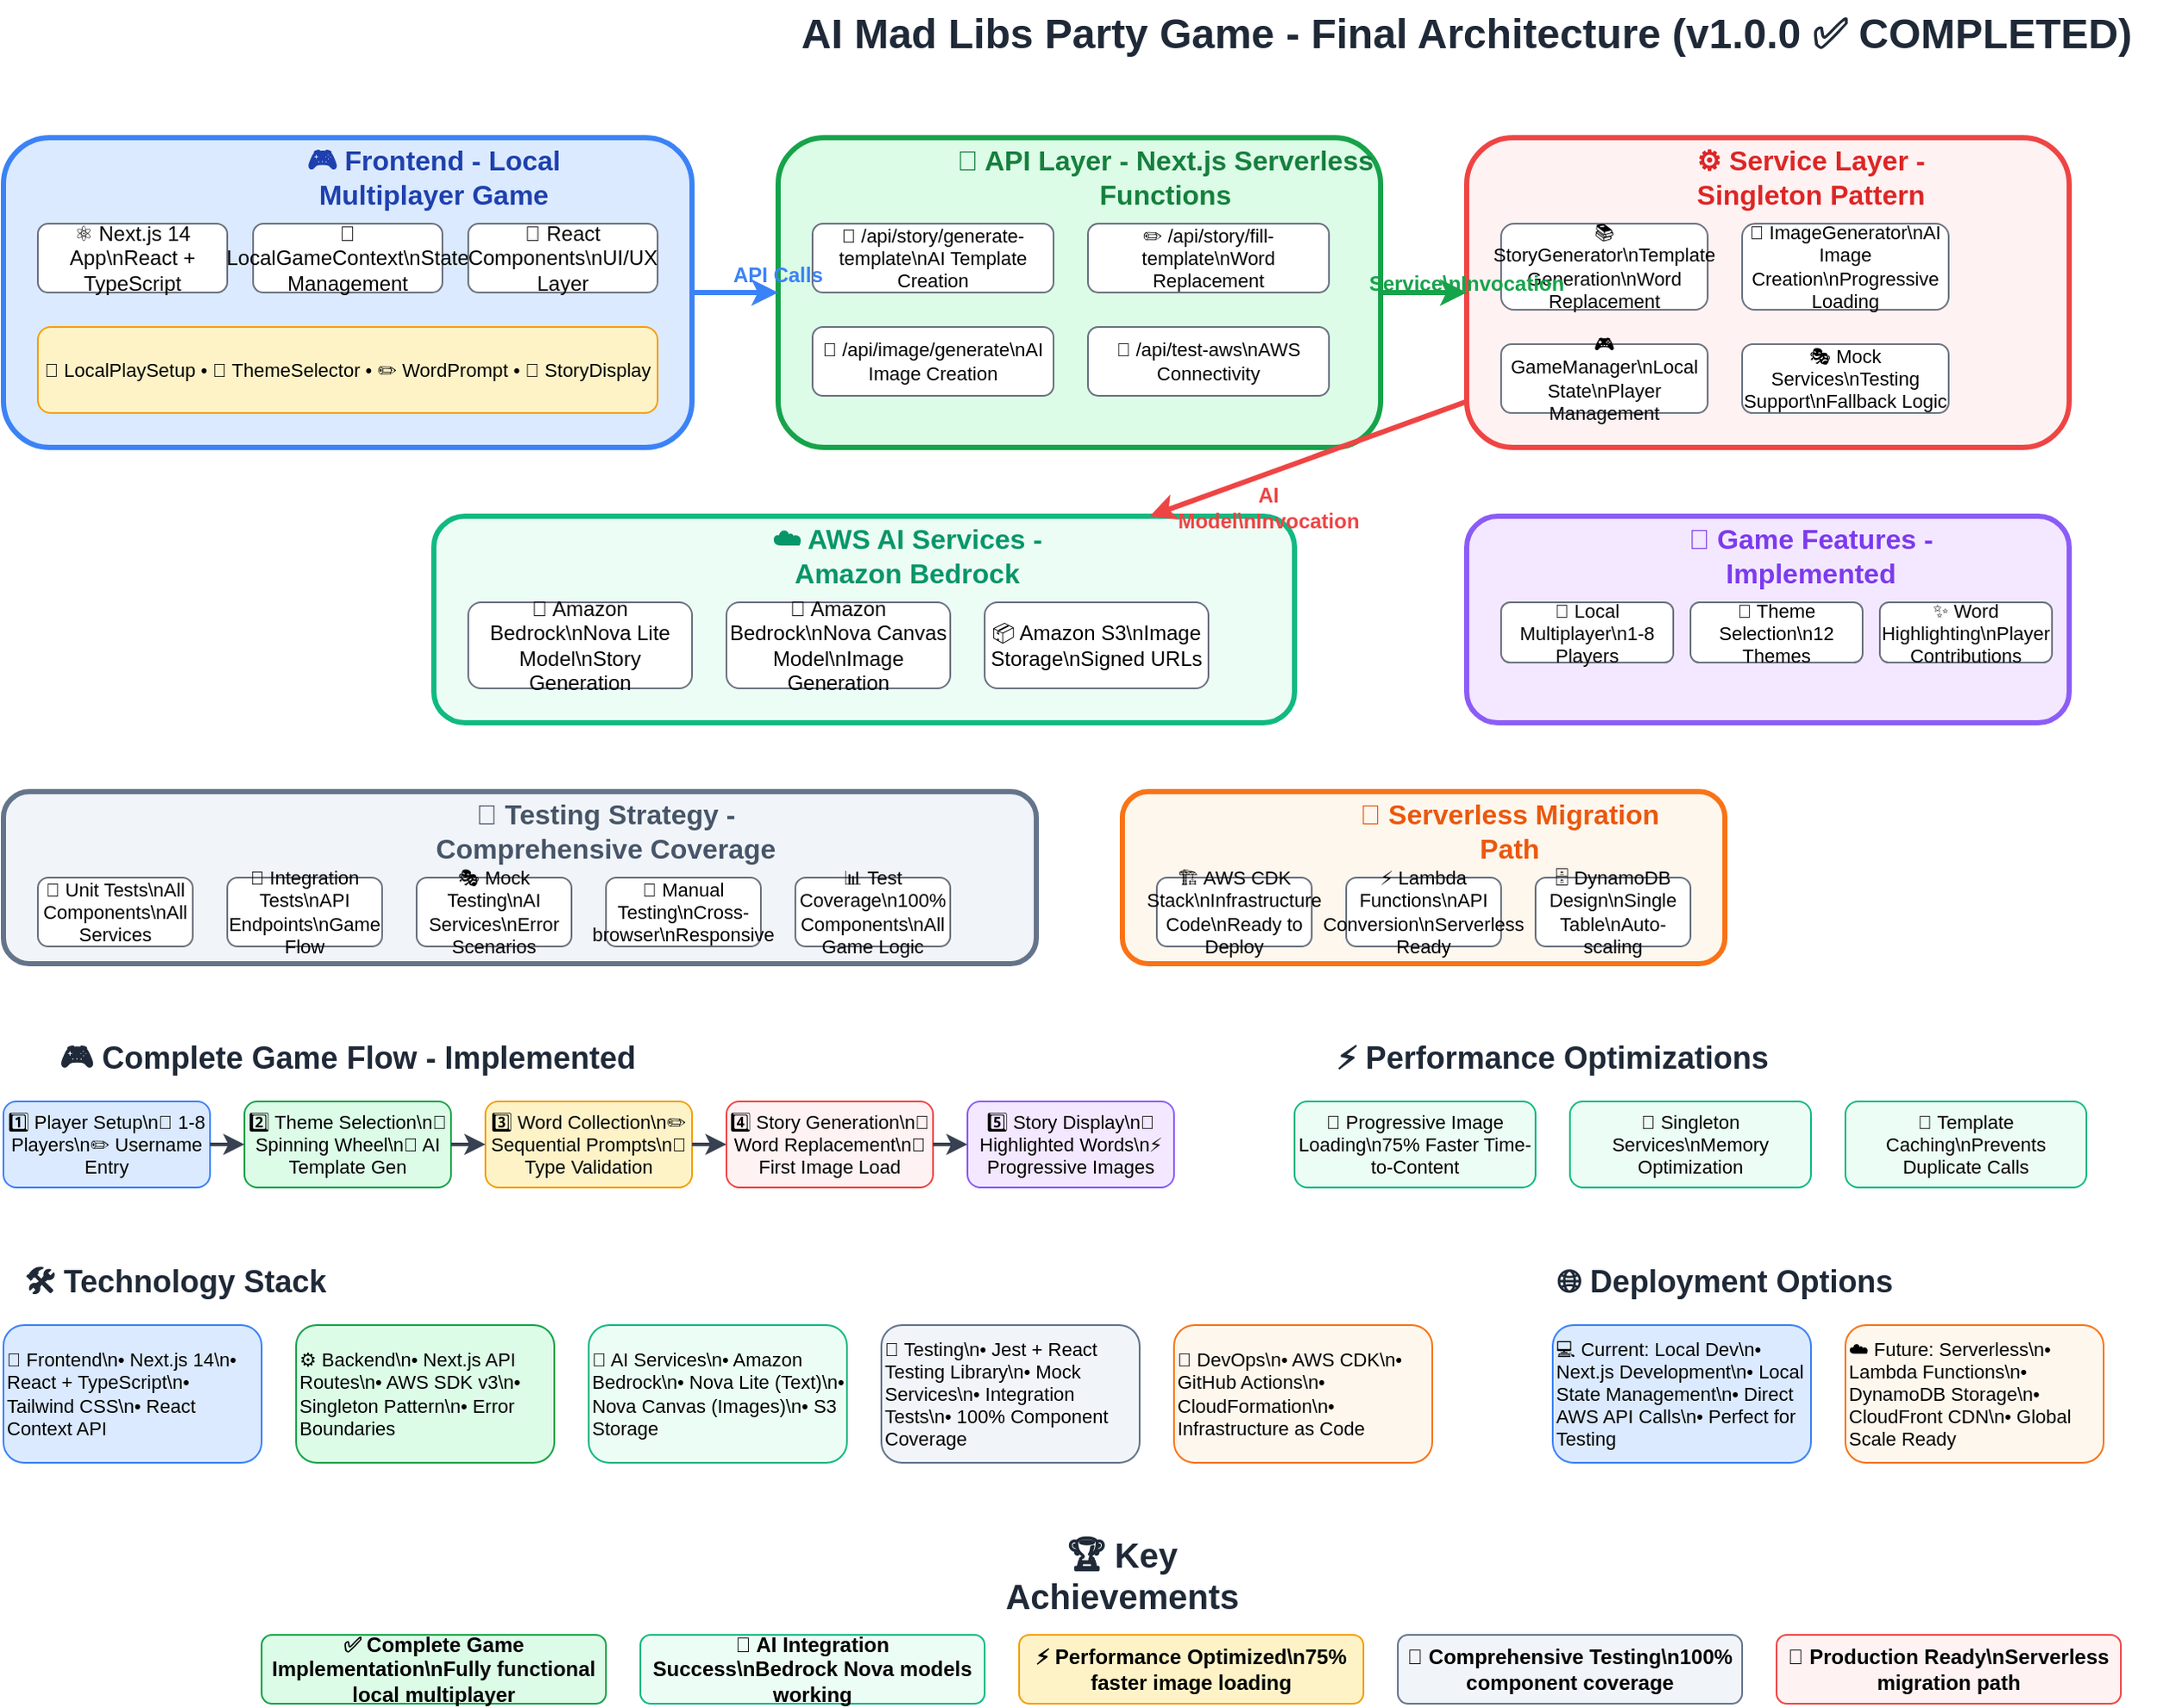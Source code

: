 <mxfile version="22.1.16" type="device">
  <diagram name="AI Mad Libs Final Architecture" id="final-architecture">
    <mxGraphModel dx="2200" dy="1300" grid="1" gridSize="10" guides="1" tooltips="1" connect="1" arrows="1" fold="1" page="1" pageScale="1" pageWidth="1800" pageHeight="1400" math="0" shadow="0">
      <root>
        <mxCell id="0" />
        <mxCell id="1" parent="0" />
        
        <!-- Title -->
        <mxCell id="title" value="AI Mad Libs Party Game - Final Architecture (v1.0.0 ✅ COMPLETED)" style="text;html=1;strokeColor=none;fillColor=none;align=center;verticalAlign=middle;whiteSpace=wrap;rounded=0;fontSize=24;fontStyle=1;fontColor=#1f2937;" vertex="1" parent="1">
          <mxGeometry x="500" y="20" width="800" height="40" as="geometry" />
        </mxCell>
        
        <!-- Frontend Layer -->
        <mxCell id="frontend-layer" value="" style="rounded=1;whiteSpace=wrap;html=1;fillColor=#dbeafe;strokeColor=#3b82f6;strokeWidth=3;" vertex="1" parent="1">
          <mxGeometry x="50" y="100" width="400" height="180" as="geometry" />
        </mxCell>
        <mxCell id="frontend-label" value="🎮 Frontend - Local Multiplayer Game" style="text;html=1;strokeColor=none;fillColor=none;align=center;verticalAlign=middle;whiteSpace=wrap;rounded=0;fontSize=16;fontStyle=1;fontColor=#1e40af;" vertex="1" parent="1">
          <mxGeometry x="200" y="110" width="200" height="25" as="geometry" />
        </mxCell>
        
        <mxCell id="nextjs-app" value="⚛️ Next.js 14 App\nReact + TypeScript" style="rounded=1;whiteSpace=wrap;html=1;fillColor=#ffffff;strokeColor=#6b7280;fontSize=12;" vertex="1" parent="1">
          <mxGeometry x="70" y="150" width="110" height="40" as="geometry" />
        </mxCell>
        
        <mxCell id="local-context" value="🎯 LocalGameContext\nState Management" style="rounded=1;whiteSpace=wrap;html=1;fillColor=#ffffff;strokeColor=#6b7280;fontSize=12;" vertex="1" parent="1">
          <mxGeometry x="195" y="150" width="110" height="40" as="geometry" />
        </mxCell>
        
        <mxCell id="react-components" value="🧩 React Components\nUI/UX Layer" style="rounded=1;whiteSpace=wrap;html=1;fillColor=#ffffff;strokeColor=#6b7280;fontSize=12;" vertex="1" parent="1">
          <mxGeometry x="320" y="150" width="110" height="40" as="geometry" />
        </mxCell>
        
        <mxCell id="game-components" value="🎲 LocalPlaySetup • 🎨 ThemeSelector • ✏️ WordPrompt • 📖 StoryDisplay" style="rounded=1;whiteSpace=wrap;html=1;fillColor=#fef3c7;strokeColor=#f59e0b;fontSize=11;" vertex="1" parent="1">
          <mxGeometry x="70" y="210" width="360" height="50" as="geometry" />
        </mxCell>
        
        <!-- API Layer -->
        <mxCell id="api-layer" value="" style="rounded=1;whiteSpace=wrap;html=1;fillColor=#dcfce7;strokeColor=#16a34a;strokeWidth=3;" vertex="1" parent="1">
          <mxGeometry x="500" y="100" width="350" height="180" as="geometry" />
        </mxCell>
        <mxCell id="api-label" value="🚪 API Layer - Next.js Serverless Functions" style="text;html=1;strokeColor=none;fillColor=none;align=center;verticalAlign=middle;whiteSpace=wrap;rounded=0;fontSize=16;fontStyle=1;fontColor=#15803d;" vertex="1" parent="1">
          <mxGeometry x="600" y="110" width="250" height="25" as="geometry" />
        </mxCell>
        
        <mxCell id="story-gen-api" value="📝 /api/story/generate-template\nAI Template Creation" style="rounded=1;whiteSpace=wrap;html=1;fillColor=#ffffff;strokeColor=#6b7280;fontSize=11;" vertex="1" parent="1">
          <mxGeometry x="520" y="150" width="140" height="40" as="geometry" />
        </mxCell>
        
        <mxCell id="story-fill-api" value="✏️ /api/story/fill-template\nWord Replacement" style="rounded=1;whiteSpace=wrap;html=1;fillColor=#ffffff;strokeColor=#6b7280;fontSize=11;" vertex="1" parent="1">
          <mxGeometry x="680" y="150" width="140" height="40" as="geometry" />
        </mxCell>
        
        <mxCell id="image-gen-api" value="🎨 /api/image/generate\nAI Image Creation" style="rounded=1;whiteSpace=wrap;html=1;fillColor=#ffffff;strokeColor=#6b7280;fontSize=11;" vertex="1" parent="1">
          <mxGeometry x="520" y="210" width="140" height="40" as="geometry" />
        </mxCell>
        
        <mxCell id="test-aws-api" value="🔧 /api/test-aws\nAWS Connectivity" style="rounded=1;whiteSpace=wrap;html=1;fillColor=#ffffff;strokeColor=#6b7280;fontSize=11;" vertex="1" parent="1">
          <mxGeometry x="680" y="210" width="140" height="40" as="geometry" />
        </mxCell>
        
        <!-- Service Layer -->
        <mxCell id="service-layer" value="" style="rounded=1;whiteSpace=wrap;html=1;fillColor=#fef2f2;strokeColor=#ef4444;strokeWidth=3;" vertex="1" parent="1">
          <mxGeometry x="900" y="100" width="350" height="180" as="geometry" />
        </mxCell>
        <mxCell id="service-label" value="⚙️ Service Layer - Singleton Pattern" style="text;html=1;strokeColor=none;fillColor=none;align=center;verticalAlign=middle;whiteSpace=wrap;rounded=0;fontSize=16;fontStyle=1;fontColor=#dc2626;" vertex="1" parent="1">
          <mxGeometry x="1000" y="110" width="200" height="25" as="geometry" />
        </mxCell>
        
        <mxCell id="story-generator" value="📚 StoryGenerator\nTemplate Generation\nWord Replacement" style="rounded=1;whiteSpace=wrap;html=1;fillColor=#ffffff;strokeColor=#6b7280;fontSize=11;" vertex="1" parent="1">
          <mxGeometry x="920" y="150" width="120" height="50" as="geometry" />
        </mxCell>
        
        <mxCell id="image-generator" value="🎨 ImageGenerator\nAI Image Creation\nProgressive Loading" style="rounded=1;whiteSpace=wrap;html=1;fillColor=#ffffff;strokeColor=#6b7280;fontSize=11;" vertex="1" parent="1">
          <mxGeometry x="1060" y="150" width="120" height="50" as="geometry" />
        </mxCell>
        
        <mxCell id="game-manager" value="🎮 GameManager\nLocal State\nPlayer Management" style="rounded=1;whiteSpace=wrap;html=1;fillColor=#ffffff;strokeColor=#6b7280;fontSize=11;" vertex="1" parent="1">
          <mxGeometry x="920" y="220" width="120" height="40" as="geometry" />
        </mxCell>
        
        <mxCell id="mock-services" value="🎭 Mock Services\nTesting Support\nFallback Logic" style="rounded=1;whiteSpace=wrap;html=1;fillColor=#ffffff;strokeColor=#6b7280;fontSize=11;" vertex="1" parent="1">
          <mxGeometry x="1060" y="220" width="120" height="40" as="geometry" />
        </mxCell>
        
        <!-- AWS AI Services -->
        <mxCell id="aws-layer" value="" style="rounded=1;whiteSpace=wrap;html=1;fillColor=#ecfdf5;strokeColor=#10b981;strokeWidth=3;" vertex="1" parent="1">
          <mxGeometry x="300" y="320" width="500" height="120" as="geometry" />
        </mxCell>
        <mxCell id="aws-label" value="☁️ AWS AI Services - Amazon Bedrock" style="text;html=1;strokeColor=none;fillColor=none;align=center;verticalAlign=middle;whiteSpace=wrap;rounded=0;fontSize=16;fontStyle=1;fontColor=#059669;" vertex="1" parent="1">
          <mxGeometry x="475" y="330" width="200" height="25" as="geometry" />
        </mxCell>
        
        <mxCell id="bedrock-text" value="🧠 Amazon Bedrock\nNova Lite Model\nStory Generation" style="rounded=1;whiteSpace=wrap;html=1;fillColor=#ffffff;strokeColor=#6b7280;fontSize=12;" vertex="1" parent="1">
          <mxGeometry x="320" y="370" width="130" height="50" as="geometry" />
        </mxCell>
        
        <mxCell id="bedrock-image" value="🎨 Amazon Bedrock\nNova Canvas Model\nImage Generation" style="rounded=1;whiteSpace=wrap;html=1;fillColor=#ffffff;strokeColor=#6b7280;fontSize=12;" vertex="1" parent="1">
          <mxGeometry x="470" y="370" width="130" height="50" as="geometry" />
        </mxCell>
        
        <mxCell id="s3-storage" value="📦 Amazon S3\nImage Storage\nSigned URLs" style="rounded=1;whiteSpace=wrap;html=1;fillColor=#ffffff;strokeColor=#6b7280;fontSize=12;" vertex="1" parent="1">
          <mxGeometry x="620" y="370" width="130" height="50" as="geometry" />
        </mxCell>
        
        <!-- Game Features -->
        <mxCell id="features-layer" value="" style="rounded=1;whiteSpace=wrap;html=1;fillColor=#f3e8ff;strokeColor=#8b5cf6;strokeWidth=3;" vertex="1" parent="1">
          <mxGeometry x="900" y="320" width="350" height="120" as="geometry" />
        </mxCell>
        <mxCell id="features-label" value="🎯 Game Features - Implemented" style="text;html=1;strokeColor=none;fillColor=none;align=center;verticalAlign=middle;whiteSpace=wrap;rounded=0;fontSize=16;fontStyle=1;fontColor=#7c3aed;" vertex="1" parent="1">
          <mxGeometry x="1000" y="330" width="200" height="25" as="geometry" />
        </mxCell>
        
        <mxCell id="local-multiplayer" value="👥 Local Multiplayer\n1-8 Players" style="rounded=1;whiteSpace=wrap;html=1;fillColor=#ffffff;strokeColor=#6b7280;fontSize=11;" vertex="1" parent="1">
          <mxGeometry x="920" y="370" width="100" height="35" as="geometry" />
        </mxCell>
        
        <mxCell id="theme-selection" value="🎨 Theme Selection\n12 Themes" style="rounded=1;whiteSpace=wrap;html=1;fillColor=#ffffff;strokeColor=#6b7280;fontSize=11;" vertex="1" parent="1">
          <mxGeometry x="1030" y="370" width="100" height="35" as="geometry" />
        </mxCell>
        
        <mxCell id="word-highlighting" value="✨ Word Highlighting\nPlayer Contributions" style="rounded=1;whiteSpace=wrap;html=1;fillColor=#ffffff;strokeColor=#6b7280;fontSize=11;" vertex="1" parent="1">
          <mxGeometry x="1140" y="370" width="100" height="35" as="geometry" />
        </mxCell>
        
        <!-- Testing Layer -->
        <mxCell id="testing-layer" value="" style="rounded=1;whiteSpace=wrap;html=1;fillColor=#f1f5f9;strokeColor=#64748b;strokeWidth=3;" vertex="1" parent="1">
          <mxGeometry x="50" y="480" width="600" height="100" as="geometry" />
        </mxCell>
        <mxCell id="testing-label" value="🧪 Testing Strategy - Comprehensive Coverage" style="text;html=1;strokeColor=none;fillColor=none;align=center;verticalAlign=middle;whiteSpace=wrap;rounded=0;fontSize=16;fontStyle=1;fontColor=#475569;" vertex="1" parent="1">
          <mxGeometry x="275" y="490" width="250" height="25" as="geometry" />
        </mxCell>
        
        <mxCell id="unit-tests" value="🔬 Unit Tests\nAll Components\nAll Services" style="rounded=1;whiteSpace=wrap;html=1;fillColor=#ffffff;strokeColor=#6b7280;fontSize=11;" vertex="1" parent="1">
          <mxGeometry x="70" y="530" width="90" height="40" as="geometry" />
        </mxCell>
        
        <mxCell id="integration-tests" value="🔗 Integration Tests\nAPI Endpoints\nGame Flow" style="rounded=1;whiteSpace=wrap;html=1;fillColor=#ffffff;strokeColor=#6b7280;fontSize=11;" vertex="1" parent="1">
          <mxGeometry x="180" y="530" width="90" height="40" as="geometry" />
        </mxCell>
        
        <mxCell id="mock-testing" value="🎭 Mock Testing\nAI Services\nError Scenarios" style="rounded=1;whiteSpace=wrap;html=1;fillColor=#ffffff;strokeColor=#6b7280;fontSize=11;" vertex="1" parent="1">
          <mxGeometry x="290" y="530" width="90" height="40" as="geometry" />
        </mxCell>
        
        <mxCell id="manual-testing" value="👤 Manual Testing\nCross-browser\nResponsive" style="rounded=1;whiteSpace=wrap;html=1;fillColor=#ffffff;strokeColor=#6b7280;fontSize=11;" vertex="1" parent="1">
          <mxGeometry x="400" y="530" width="90" height="40" as="geometry" />
        </mxCell>
        
        <mxCell id="test-coverage" value="📊 Test Coverage\n100% Components\nAll Game Logic" style="rounded=1;whiteSpace=wrap;html=1;fillColor=#ffffff;strokeColor=#6b7280;fontSize=11;" vertex="1" parent="1">
          <mxGeometry x="510" y="530" width="90" height="40" as="geometry" />
        </mxCell>
        
        <!-- Serverless Migration Path -->
        <mxCell id="migration-layer" value="" style="rounded=1;whiteSpace=wrap;html=1;fillColor=#fef7ed;strokeColor=#f97316;strokeWidth=3;" vertex="1" parent="1">
          <mxGeometry x="700" y="480" width="350" height="100" as="geometry" />
        </mxCell>
        <mxCell id="migration-label" value="🚀 Serverless Migration Path" style="text;html=1;strokeColor=none;fillColor=none;align=center;verticalAlign=middle;whiteSpace=wrap;rounded=0;fontSize=16;fontStyle=1;fontColor=#ea580c;" vertex="1" parent="1">
          <mxGeometry x="825" y="490" width="200" height="25" as="geometry" />
        </mxCell>
        
        <mxCell id="cdk-stack" value="🏗️ AWS CDK Stack\nInfrastructure Code\nReady to Deploy" style="rounded=1;whiteSpace=wrap;html=1;fillColor=#ffffff;strokeColor=#6b7280;fontSize=11;" vertex="1" parent="1">
          <mxGeometry x="720" y="530" width="90" height="40" as="geometry" />
        </mxCell>
        
        <mxCell id="lambda-functions" value="⚡ Lambda Functions\nAPI Conversion\nServerless Ready" style="rounded=1;whiteSpace=wrap;html=1;fillColor=#ffffff;strokeColor=#6b7280;fontSize=11;" vertex="1" parent="1">
          <mxGeometry x="830" y="530" width="90" height="40" as="geometry" />
        </mxCell>
        
        <mxCell id="dynamodb-design" value="🗄️ DynamoDB Design\nSingle Table\nAuto-scaling" style="rounded=1;whiteSpace=wrap;html=1;fillColor=#ffffff;strokeColor=#6b7280;fontSize=11;" vertex="1" parent="1">
          <mxGeometry x="940" y="530" width="90" height="40" as="geometry" />
        </mxCell>
        
        <!-- Game Flow -->
        <mxCell id="game-flow-title" value="🎮 Complete Game Flow - Implemented" style="text;html=1;strokeColor=none;fillColor=none;align=center;verticalAlign=middle;whiteSpace=wrap;rounded=0;fontSize=18;fontStyle=1;fontColor=#1f2937;" vertex="1" parent="1">
          <mxGeometry x="50" y="620" width="400" height="30" as="geometry" />
        </mxCell>
        
        <mxCell id="flow-step1" value="1️⃣ Player Setup\n👥 1-8 Players\n✏️ Username Entry" style="rounded=1;whiteSpace=wrap;html=1;fillColor=#dbeafe;strokeColor=#3b82f6;fontSize=11;" vertex="1" parent="1">
          <mxGeometry x="50" y="660" width="120" height="50" as="geometry" />
        </mxCell>
        
        <mxCell id="flow-step2" value="2️⃣ Theme Selection\n🎡 Spinning Wheel\n🧠 AI Template Gen" style="rounded=1;whiteSpace=wrap;html=1;fillColor=#dcfce7;strokeColor=#16a34a;fontSize=11;" vertex="1" parent="1">
          <mxGeometry x="190" y="660" width="120" height="50" as="geometry" />
        </mxCell>
        
        <mxCell id="flow-step3" value="3️⃣ Word Collection\n✏️ Sequential Prompts\n🎯 Type Validation" style="rounded=1;whiteSpace=wrap;html=1;fillColor=#fef3c7;strokeColor=#f59e0b;fontSize=11;" vertex="1" parent="1">
          <mxGeometry x="330" y="660" width="120" height="50" as="geometry" />
        </mxCell>
        
        <mxCell id="flow-step4" value="4️⃣ Story Generation\n📝 Word Replacement\n🎨 First Image Load" style="rounded=1;whiteSpace=wrap;html=1;fillColor=#fef2f2;strokeColor=#ef4444;fontSize=11;" vertex="1" parent="1">
          <mxGeometry x="470" y="660" width="120" height="50" as="geometry" />
        </mxCell>
        
        <mxCell id="flow-step5" value="5️⃣ Story Display\n📖 Highlighted Words\n⚡ Progressive Images" style="rounded=1;whiteSpace=wrap;html=1;fillColor=#f3e8ff;strokeColor=#8b5cf6;fontSize=11;" vertex="1" parent="1">
          <mxGeometry x="610" y="660" width="120" height="50" as="geometry" />
        </mxCell>
        
        <!-- Performance Optimizations -->
        <mxCell id="performance-title" value="⚡ Performance Optimizations" style="text;html=1;strokeColor=none;fillColor=none;align=center;verticalAlign=middle;whiteSpace=wrap;rounded=0;fontSize=18;fontStyle=1;fontColor=#1f2937;" vertex="1" parent="1">
          <mxGeometry x="800" y="620" width="300" height="30" as="geometry" />
        </mxCell>
        
        <mxCell id="perf-opt1" value="🚀 Progressive Image Loading\n75% Faster Time-to-Content" style="rounded=1;whiteSpace=wrap;html=1;fillColor=#ecfdf5;strokeColor=#10b981;fontSize=11;" vertex="1" parent="1">
          <mxGeometry x="800" y="660" width="140" height="50" as="geometry" />
        </mxCell>
        
        <mxCell id="perf-opt2" value="🔄 Singleton Services\nMemory Optimization" style="rounded=1;whiteSpace=wrap;html=1;fillColor=#ecfdf5;strokeColor=#10b981;fontSize=11;" vertex="1" parent="1">
          <mxGeometry x="960" y="660" width="140" height="50" as="geometry" />
        </mxCell>
        
        <mxCell id="perf-opt3" value="💾 Template Caching\nPrevents Duplicate Calls" style="rounded=1;whiteSpace=wrap;html=1;fillColor=#ecfdf5;strokeColor=#10b981;fontSize=11;" vertex="1" parent="1">
          <mxGeometry x="1120" y="660" width="140" height="50" as="geometry" />
        </mxCell>
        
        <!-- Technology Stack -->
        <mxCell id="tech-stack-title" value="🛠️ Technology Stack" style="text;html=1;strokeColor=none;fillColor=none;align=center;verticalAlign=middle;whiteSpace=wrap;rounded=0;fontSize=18;fontStyle=1;fontColor=#1f2937;" vertex="1" parent="1">
          <mxGeometry x="50" y="750" width="200" height="30" as="geometry" />
        </mxCell>
        
        <mxCell id="frontend-tech" value="🎨 Frontend\n• Next.js 14\n• React + TypeScript\n• Tailwind CSS\n• React Context API" style="rounded=1;whiteSpace=wrap;html=1;fillColor=#dbeafe;strokeColor=#3b82f6;fontSize=11;align=left;" vertex="1" parent="1">
          <mxGeometry x="50" y="790" width="150" height="80" as="geometry" />
        </mxCell>
        
        <mxCell id="backend-tech" value="⚙️ Backend\n• Next.js API Routes\n• AWS SDK v3\n• Singleton Pattern\n• Error Boundaries" style="rounded=1;whiteSpace=wrap;html=1;fillColor=#dcfce7;strokeColor=#16a34a;fontSize=11;align=left;" vertex="1" parent="1">
          <mxGeometry x="220" y="790" width="150" height="80" as="geometry" />
        </mxCell>
        
        <mxCell id="ai-tech" value="🤖 AI Services\n• Amazon Bedrock\n• Nova Lite (Text)\n• Nova Canvas (Images)\n• S3 Storage" style="rounded=1;whiteSpace=wrap;html=1;fillColor=#ecfdf5;strokeColor=#10b981;fontSize=11;align=left;" vertex="1" parent="1">
          <mxGeometry x="390" y="790" width="150" height="80" as="geometry" />
        </mxCell>
        
        <mxCell id="testing-tech" value="🧪 Testing\n• Jest + React Testing Library\n• Mock Services\n• Integration Tests\n• 100% Component Coverage" style="rounded=1;whiteSpace=wrap;html=1;fillColor=#f1f5f9;strokeColor=#64748b;fontSize=11;align=left;" vertex="1" parent="1">
          <mxGeometry x="560" y="790" width="150" height="80" as="geometry" />
        </mxCell>
        
        <mxCell id="devops-tech" value="🚀 DevOps\n• AWS CDK\n• GitHub Actions\n• CloudFormation\n• Infrastructure as Code" style="rounded=1;whiteSpace=wrap;html=1;fillColor=#fef7ed;strokeColor=#f97316;fontSize=11;align=left;" vertex="1" parent="1">
          <mxGeometry x="730" y="790" width="150" height="80" as="geometry" />
        </mxCell>
        
        <!-- Deployment Options -->
        <mxCell id="deployment-title" value="🌐 Deployment Options" style="text;html=1;strokeColor=none;fillColor=none;align=center;verticalAlign=middle;whiteSpace=wrap;rounded=0;fontSize=18;fontStyle=1;fontColor=#1f2937;" vertex="1" parent="1">
          <mxGeometry x="950" y="750" width="200" height="30" as="geometry" />
        </mxCell>
        
        <mxCell id="current-deploy" value="💻 Current: Local Dev\n• Next.js Development\n• Local State Management\n• Direct AWS API Calls\n• Perfect for Testing" style="rounded=1;whiteSpace=wrap;html=1;fillColor=#dbeafe;strokeColor=#3b82f6;fontSize=11;align=left;" vertex="1" parent="1">
          <mxGeometry x="950" y="790" width="150" height="80" as="geometry" />
        </mxCell>
        
        <mxCell id="serverless-deploy" value="☁️ Future: Serverless\n• Lambda Functions\n• DynamoDB Storage\n• CloudFront CDN\n• Global Scale Ready" style="rounded=1;whiteSpace=wrap;html=1;fillColor=#fef7ed;strokeColor=#f97316;fontSize=11;align=left;" vertex="1" parent="1">
          <mxGeometry x="1120" y="790" width="150" height="80" as="geometry" />
        </mxCell>
        
        <!-- Key Achievements -->
        <mxCell id="achievements-title" value="🏆 Key Achievements" style="text;html=1;strokeColor=none;fillColor=none;align=center;verticalAlign=middle;whiteSpace=wrap;rounded=0;fontSize=20;fontStyle=1;fontColor=#1f2937;" vertex="1" parent="1">
          <mxGeometry x="600" y="920" width="200" height="30" as="geometry" />
        </mxCell>
        
        <mxCell id="achievement1" value="✅ Complete Game Implementation\nFully functional local multiplayer" style="rounded=1;whiteSpace=wrap;html=1;fillColor=#dcfce7;strokeColor=#16a34a;fontSize=12;fontStyle=1;" vertex="1" parent="1">
          <mxGeometry x="200" y="970" width="200" height="40" as="geometry" />
        </mxCell>
        
        <mxCell id="achievement2" value="🧠 AI Integration Success\nBedrock Nova models working" style="rounded=1;whiteSpace=wrap;html=1;fillColor=#ecfdf5;strokeColor=#10b981;fontSize=12;fontStyle=1;" vertex="1" parent="1">
          <mxGeometry x="420" y="970" width="200" height="40" as="geometry" />
        </mxCell>
        
        <mxCell id="achievement3" value="⚡ Performance Optimized\n75% faster image loading" style="rounded=1;whiteSpace=wrap;html=1;fillColor=#fef3c7;strokeColor=#f59e0b;fontSize=12;fontStyle=1;" vertex="1" parent="1">
          <mxGeometry x="640" y="970" width="200" height="40" as="geometry" />
        </mxCell>
        
        <mxCell id="achievement4" value="🧪 Comprehensive Testing\n100% component coverage" style="rounded=1;whiteSpace=wrap;html=1;fillColor=#f1f5f9;strokeColor=#64748b;fontSize=12;fontStyle=1;" vertex="1" parent="1">
          <mxGeometry x="860" y="970" width="200" height="40" as="geometry" />
        </mxCell>
        
        <mxCell id="achievement5" value="🚀 Production Ready\nServerless migration path" style="rounded=1;whiteSpace=wrap;html=1;fillColor=#fef2f2;strokeColor=#ef4444;fontSize=12;fontStyle=1;" vertex="1" parent="1">
          <mxGeometry x="1080" y="970" width="200" height="40" as="geometry" />
        </mxCell>
        
        <!-- Data Flow Arrows -->
        <mxCell id="arrow1" value="" style="endArrow=classic;html=1;rounded=0;strokeColor=#3b82f6;strokeWidth=3;" edge="1" parent="1" source="frontend-layer" target="api-layer">
          <mxGeometry width="50" height="50" relative="1" as="geometry">
            <mxPoint x="470" y="190" as="sourcePoint" />
            <mxPoint x="500" y="190" as="targetPoint" />
          </mxGeometry>
        </mxCell>
        <mxCell id="arrow1-label" value="API Calls" style="text;html=1;strokeColor=none;fillColor=none;align=center;verticalAlign=middle;whiteSpace=wrap;rounded=0;fontSize=12;fontColor=#3b82f6;fontStyle=1;" vertex="1" parent="1">
          <mxGeometry x="470" y="170" width="60" height="20" as="geometry" />
        </mxCell>
        
        <mxCell id="arrow2" value="" style="endArrow=classic;html=1;rounded=0;strokeColor=#16a34a;strokeWidth=3;" edge="1" parent="1" source="api-layer" target="service-layer">
          <mxGeometry width="50" height="50" relative="1" as="geometry">
            <mxPoint x="870" y="190" as="sourcePoint" />
            <mxPoint x="900" y="190" as="targetPoint" />
          </mxGeometry>
        </mxCell>
        <mxCell id="arrow2-label" value="Service\nInvocation" style="text;html=1;strokeColor=none;fillColor=none;align=center;verticalAlign=middle;whiteSpace=wrap;rounded=0;fontSize=12;fontColor=#16a34a;fontStyle=1;" vertex="1" parent="1">
          <mxGeometry x="870" y="170" width="60" height="30" as="geometry" />
        </mxCell>
        
        <mxCell id="arrow3" value="" style="endArrow=classic;html=1;rounded=0;strokeColor=#ef4444;strokeWidth=3;" edge="1" parent="1" source="service-layer" target="aws-layer">
          <mxGeometry width="50" height="50" relative="1" as="geometry">
            <mxPoint x="1000" y="300" as="sourcePoint" />
            <mxPoint x="600" y="320" as="targetPoint" />
          </mxGeometry>
        </mxCell>
        <mxCell id="arrow3-label" value="AI Model\nInvocation" style="text;html=1;strokeColor=none;fillColor=none;align=center;verticalAlign=middle;whiteSpace=wrap;rounded=0;fontSize=12;fontColor=#ef4444;fontStyle=1;" vertex="1" parent="1">
          <mxGeometry x="750" y="300" width="70" height="30" as="geometry" />
        </mxCell>
        
        <!-- Flow Arrows -->
        <mxCell id="flow-arrow1" value="" style="endArrow=classic;html=1;rounded=0;strokeColor=#374151;strokeWidth=2;" edge="1" parent="1" source="flow-step1" target="flow-step2">
          <mxGeometry width="50" height="50" relative="1" as="geometry">
            <mxPoint x="180" y="685" as="sourcePoint" />
            <mxPoint x="190" y="685" as="targetPoint" />
          </mxGeometry>
        </mxCell>
        
        <mxCell id="flow-arrow2" value="" style="endArrow=classic;html=1;rounded=0;strokeColor=#374151;strokeWidth=2;" edge="1" parent="1" source="flow-step2" target="flow-step3">
          <mxGeometry width="50" height="50" relative="1" as="geometry">
            <mxPoint x="320" y="685" as="sourcePoint" />
            <mxPoint x="330" y="685" as="targetPoint" />
          </mxGeometry>
        </mxCell>
        
        <mxCell id="flow-arrow3" value="" style="endArrow=classic;html=1;rounded=0;strokeColor=#374151;strokeWidth=2;" edge="1" parent="1" source="flow-step3" target="flow-step4">
          <mxGeometry width="50" height="50" relative="1" as="geometry">
            <mxPoint x="460" y="685" as="sourcePoint" />
            <mxPoint x="470" y="685" as="targetPoint" />
          </mxGeometry>
        </mxCell>
        
        <mxCell id="flow-arrow4" value="" style="endArrow=classic;html=1;rounded=0;strokeColor=#374151;strokeWidth=2;" edge="1" parent="1" source="flow-step4" target="flow-step5">
          <mxGeometry width="50" height="50" relative="1" as="geometry">
            <mxPoint x="600" y="685" as="sourcePoint" />
            <mxPoint x="610" y="685" as="targetPoint" />
          </mxGeometry>
        </mxCell>
        
      </root>
    </mxGraphModel>
  </diagram>
</mxfile>